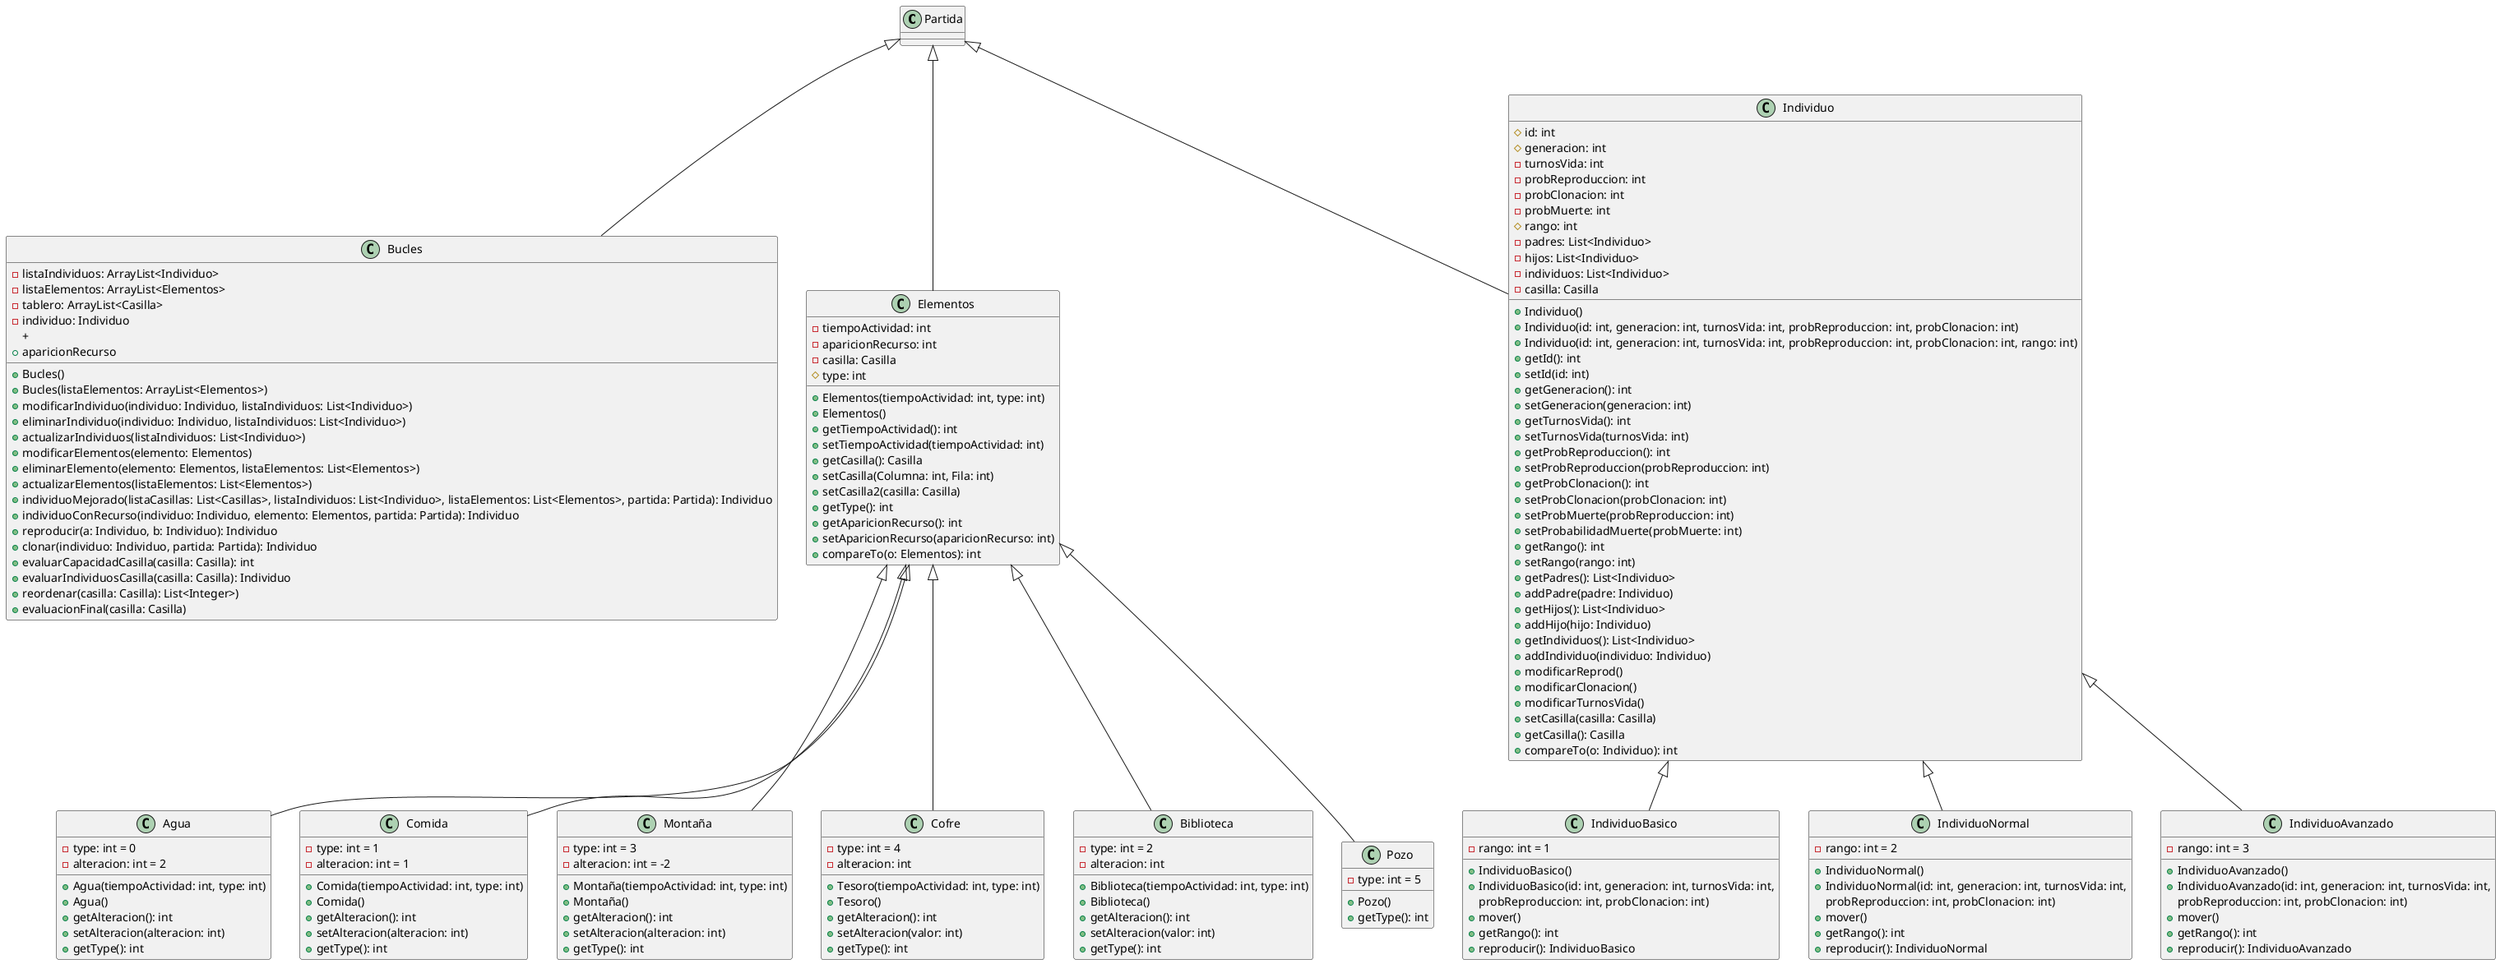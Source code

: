 @startuml
'https://plantuml.com/class-diagram

class Partida
class Bucles
class Elementos
class Individuo

class IndividuoBasico
class IndividuoNormal
class IndividuoAvanzado

class Agua
class Comida
class Montaña
class Cofre
class Biblioteca
class Pozo

Partida <|-- Bucles
Partida <|-- Elementos
Partida <|-- Individuo

Individuo <|-- IndividuoBasico
Individuo <|-- IndividuoNormal
Individuo <|-- IndividuoAvanzado

class Individuo{
#id: int
#generacion: int
-turnosVida: int
-probReproduccion: int
-probClonacion: int
-probMuerte: int
#rango: int
-padres: List<Individuo>
-hijos: List<Individuo>
-individuos: List<Individuo>
-casilla: Casilla
+Individuo()
+Individuo(id: int, generacion: int, turnosVida: int, probReproduccion: int, probClonacion: int)
+Individuo(id: int, generacion: int, turnosVida: int, probReproduccion: int, probClonacion: int, rango: int)
+getId(): int
+setId(id: int)
+getGeneracion(): int
+setGeneracion(generacion: int)
+getTurnosVida(): int
+setTurnosVida(turnosVida: int)
+getProbReproduccion(): int
+setProbReproduccion(probReproduccion: int)
+getProbClonacion(): int
+setProbClonacion(probClonacion: int)
+setProbMuerte(probReproduccion: int)
+setProbabilidadMuerte(probMuerte: int)
+getRango(): int
+setRango(rango: int)
+getPadres(): List<Individuo>
+addPadre(padre: Individuo)
+getHijos(): List<Individuo>
+addHijo(hijo: Individuo)
+getIndividuos(): List<Individuo>
+addIndividuo(individuo: Individuo)
+modificarReprod()
+modificarClonacion()
+modificarTurnosVida()
+setCasilla(casilla: Casilla)
+getCasilla(): Casilla
+compareTo(o: Individuo): int
}

class IndividuoBasico{
-rango: int = 1
+IndividuoBasico()
+IndividuoBasico(id: int, generacion: int, turnosVida: int,
probReproduccion: int, probClonacion: int)
+mover()
+getRango(): int
+reproducir(): IndividuoBasico
}

class IndividuoNormal{
-rango: int = 2
+IndividuoNormal()
+IndividuoNormal(id: int, generacion: int, turnosVida: int,
probReproduccion: int, probClonacion: int)
+mover()
+getRango(): int
+reproducir(): IndividuoNormal
}

class IndividuoAvanzado{
-rango: int = 3
+IndividuoAvanzado()
+IndividuoAvanzado(id: int, generacion: int, turnosVida: int,
probReproduccion: int, probClonacion: int)
+mover()
+getRango(): int
+reproducir(): IndividuoAvanzado
}

Elementos <|-- Agua
Elementos <|-- Comida
Elementos <|-- Montaña
Elementos <|-- Cofre
Elementos <|-- Biblioteca
Elementos <|-- Pozo

class Elementos{
-tiempoActividad: int
-aparicionRecurso: int
-casilla: Casilla
#type: int
+Elementos(tiempoActividad: int, type: int)
+Elementos()
+getTiempoActividad(): int
+setTiempoActividad(tiempoActividad: int)
+getCasilla(): Casilla
+setCasilla(Columna: int, Fila: int)
+setCasilla2(casilla: Casilla)
+getType(): int
+getAparicionRecurso(): int
+setAparicionRecurso(aparicionRecurso: int)
+compareTo(o: Elementos): int
}

class Agua{
-type: int = 0
-alteracion: int = 2
+Agua(tiempoActividad: int, type: int)
+Agua()
+getAlteracion(): int
+setAlteracion(alteracion: int)
+getType(): int
}

class Comida{
-type: int = 1
-alteracion: int = 1
+Comida(tiempoActividad: int, type: int)
+Comida()
+getAlteracion(): int
+setAlteracion(alteracion: int)
+getType(): int
}

class Montaña{
-type: int = 3
-alteracion: int = -2
+Montaña(tiempoActividad: int, type: int)
+Montaña()
+getAlteracion(): int
+setAlteracion(alteracion: int)
+getType(): int
}

class Cofre{
-type: int = 4
-alteracion: int
+Tesoro(tiempoActividad: int, type: int)
+Tesoro()
+getAlteracion(): int
+setAlteracion(valor: int)
+getType(): int
}

class Biblioteca{
-type: int = 2
-alteracion: int
+Biblioteca(tiempoActividad: int, type: int)
+Biblioteca()
+getAlteracion(): int
+setAlteracion(valor: int)
+getType(): int
}

class Pozo{
-type: int = 5
+Pozo()
+getType(): int
}

class Bucles{
-listaIndividuos: ArrayList<Individuo>
-listaElementos: ArrayList<Elementos>
-tablero: ArrayList<Casilla>
-individuo: Individuo
+Bucles()
+Bucles(listaElementos: ArrayList<Elementos>)
+modificarIndividuo(individuo: Individuo, listaIndividuos: List<Individuo>)
+eliminarIndividuo(individuo: Individuo, listaIndividuos: List<Individuo>)
+actualizarIndividuos(listaIndividuos: List<Individuo>)
+modificarElementos(elemento: Elementos)
+eliminarElemento(elemento: Elementos, listaElementos: List<Elementos>)
+actualizarElementos(listaElementos: List<Elementos>)
+
+individuoMejorado(listaCasillas: List<Casillas>, listaIndividuos: List<Individuo>, listaElementos: List<Elementos>, partida: Partida): Individuo
+individuoConRecurso(individuo: Individuo, elemento: Elementos, partida: Partida): Individuo
+reproducir(a: Individuo, b: Individuo): Individuo
+clonar(individuo: Individuo, partida: Partida): Individuo
+evaluarCapacidadCasilla(casilla: Casilla): int
+evaluarIndividuosCasilla(casilla: Casilla): Individuo
+reordenar(casilla: Casilla): List<Integer>)
+evaluacionFinal(casilla: Casilla)
+aparicionRecurso
}

@enduml